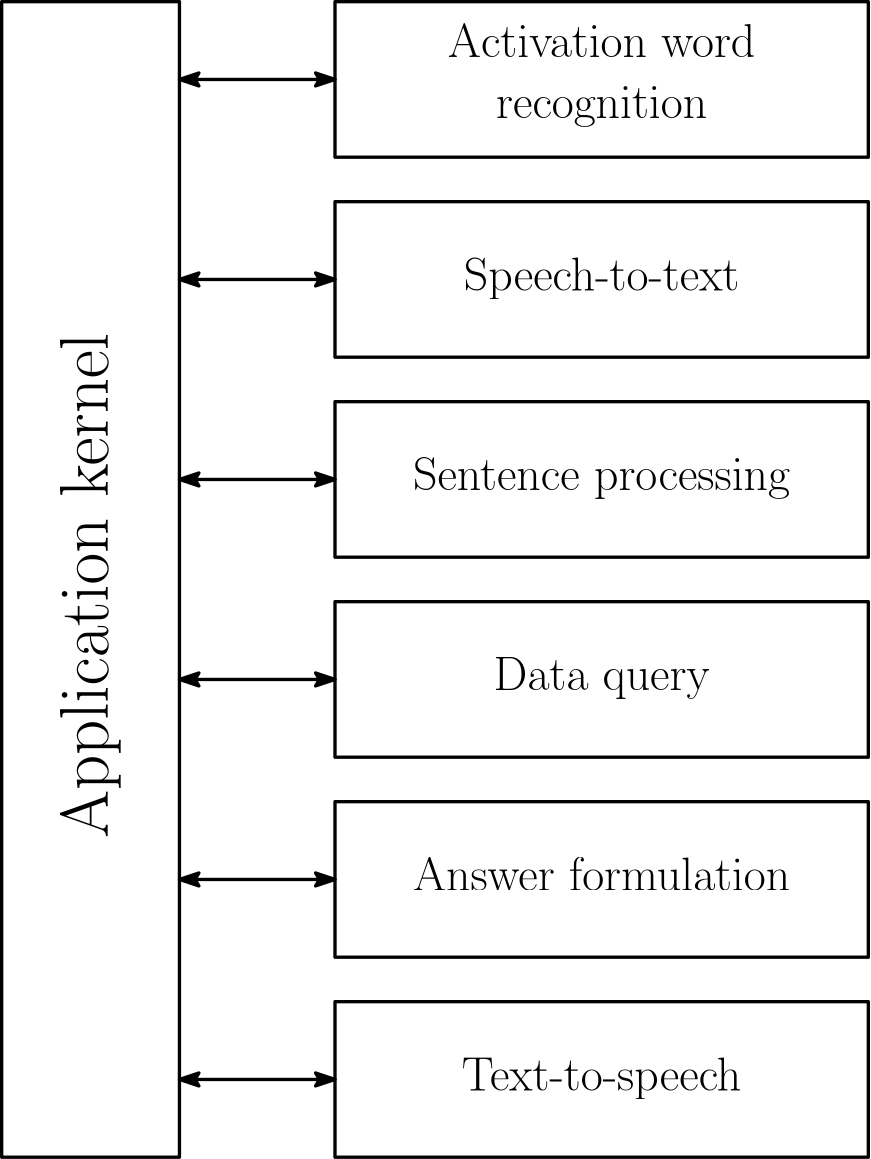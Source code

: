 <?xml version="1.0"?>
<!DOCTYPE ipe SYSTEM "ipe.dtd">
<ipe version="70005" creator="Ipe 7.1.4">
<info created="D:20160316133418" modified="D:20160316133649"/>
<ipestyle name="basic">
<symbol name="arrow/arc(spx)">
<path stroke="sym-stroke" fill="sym-stroke" pen="sym-pen">
0 0 m
-1 0.333 l
-1 -0.333 l
h
</path>
</symbol>
<symbol name="arrow/farc(spx)">
<path stroke="sym-stroke" fill="white" pen="sym-pen">
0 0 m
-1 0.333 l
-1 -0.333 l
h
</path>
</symbol>
<symbol name="mark/circle(sx)" transformations="translations">
<path fill="sym-stroke">
0.6 0 0 0.6 0 0 e
0.4 0 0 0.4 0 0 e
</path>
</symbol>
<symbol name="mark/disk(sx)" transformations="translations">
<path fill="sym-stroke">
0.6 0 0 0.6 0 0 e
</path>
</symbol>
<symbol name="mark/fdisk(sfx)" transformations="translations">
<group>
<path fill="sym-fill">
0.5 0 0 0.5 0 0 e
</path>
<path fill="sym-stroke" fillrule="eofill">
0.6 0 0 0.6 0 0 e
0.4 0 0 0.4 0 0 e
</path>
</group>
</symbol>
<symbol name="mark/box(sx)" transformations="translations">
<path fill="sym-stroke" fillrule="eofill">
-0.6 -0.6 m
0.6 -0.6 l
0.6 0.6 l
-0.6 0.6 l
h
-0.4 -0.4 m
0.4 -0.4 l
0.4 0.4 l
-0.4 0.4 l
h
</path>
</symbol>
<symbol name="mark/square(sx)" transformations="translations">
<path fill="sym-stroke">
-0.6 -0.6 m
0.6 -0.6 l
0.6 0.6 l
-0.6 0.6 l
h
</path>
</symbol>
<symbol name="mark/fsquare(sfx)" transformations="translations">
<group>
<path fill="sym-fill">
-0.5 -0.5 m
0.5 -0.5 l
0.5 0.5 l
-0.5 0.5 l
h
</path>
<path fill="sym-stroke" fillrule="eofill">
-0.6 -0.6 m
0.6 -0.6 l
0.6 0.6 l
-0.6 0.6 l
h
-0.4 -0.4 m
0.4 -0.4 l
0.4 0.4 l
-0.4 0.4 l
h
</path>
</group>
</symbol>
<symbol name="mark/cross(sx)" transformations="translations">
<group>
<path fill="sym-stroke">
-0.43 -0.57 m
0.57 0.43 l
0.43 0.57 l
-0.57 -0.43 l
h
</path>
<path fill="sym-stroke">
-0.43 0.57 m
0.57 -0.43 l
0.43 -0.57 l
-0.57 0.43 l
h
</path>
</group>
</symbol>
<symbol name="arrow/fnormal(spx)">
<path stroke="sym-stroke" fill="white" pen="sym-pen">
0 0 m
-1 0.333 l
-1 -0.333 l
h
</path>
</symbol>
<symbol name="arrow/pointed(spx)">
<path stroke="sym-stroke" fill="sym-stroke" pen="sym-pen">
0 0 m
-1 0.333 l
-0.8 0 l
-1 -0.333 l
h
</path>
</symbol>
<symbol name="arrow/fpointed(spx)">
<path stroke="sym-stroke" fill="white" pen="sym-pen">
0 0 m
-1 0.333 l
-0.8 0 l
-1 -0.333 l
h
</path>
</symbol>
<symbol name="arrow/linear(spx)">
<path stroke="sym-stroke" pen="sym-pen">
-1 0.333 m
0 0 l
-1 -0.333 l
</path>
</symbol>
<symbol name="arrow/fdouble(spx)">
<path stroke="sym-stroke" fill="white" pen="sym-pen">
0 0 m
-1 0.333 l
-1 -0.333 l
h
-1 0 m
-2 0.333 l
-2 -0.333 l
h
</path>
</symbol>
<symbol name="arrow/double(spx)">
<path stroke="sym-stroke" fill="sym-stroke" pen="sym-pen">
0 0 m
-1 0.333 l
-1 -0.333 l
h
-1 0 m
-2 0.333 l
-2 -0.333 l
h
</path>
</symbol>
<pen name="heavier" value="0.8"/>
<pen name="fat" value="1.2"/>
<pen name="ultrafat" value="2"/>
<symbolsize name="large" value="5"/>
<symbolsize name="small" value="2"/>
<symbolsize name="tiny" value="1.1"/>
<arrowsize name="large" value="10"/>
<arrowsize name="small" value="5"/>
<arrowsize name="tiny" value="3"/>
<color name="red" value="1 0 0"/>
<color name="green" value="0 1 0"/>
<color name="blue" value="0 0 1"/>
<color name="yellow" value="1 1 0"/>
<color name="orange" value="1 0.647 0"/>
<color name="gold" value="1 0.843 0"/>
<color name="purple" value="0.627 0.125 0.941"/>
<color name="gray" value="0.745"/>
<color name="brown" value="0.647 0.165 0.165"/>
<color name="navy" value="0 0 0.502"/>
<color name="pink" value="1 0.753 0.796"/>
<color name="seagreen" value="0.18 0.545 0.341"/>
<color name="turquoise" value="0.251 0.878 0.816"/>
<color name="violet" value="0.933 0.51 0.933"/>
<color name="darkblue" value="0 0 0.545"/>
<color name="darkcyan" value="0 0.545 0.545"/>
<color name="darkgray" value="0.663"/>
<color name="darkgreen" value="0 0.392 0"/>
<color name="darkmagenta" value="0.545 0 0.545"/>
<color name="darkorange" value="1 0.549 0"/>
<color name="darkred" value="0.545 0 0"/>
<color name="lightblue" value="0.678 0.847 0.902"/>
<color name="lightcyan" value="0.878 1 1"/>
<color name="lightgray" value="0.827"/>
<color name="lightgreen" value="0.565 0.933 0.565"/>
<color name="lightyellow" value="1 1 0.878"/>
<dashstyle name="dashed" value="[4] 0"/>
<dashstyle name="dotted" value="[1 3] 0"/>
<dashstyle name="dash dotted" value="[4 2 1 2] 0"/>
<dashstyle name="dash dot dotted" value="[4 2 1 2 1 2] 0"/>
<textsize name="large" value="\large"/>
<textsize name="Large" value="\Large"/>
<textsize name="LARGE" value="\LARGE"/>
<textsize name="huge" value="\huge"/>
<textsize name="Huge" value="\Huge"/>
<textsize name="small" value="\small"/>
<textsize name="footnote" value="\footnotesize"/>
<textsize name="tiny" value="\tiny"/>
<textstyle name="center" begin="\begin{center}" end="\end{center}"/>
<textstyle name="itemize" begin="\begin{itemize}" end="\end{itemize}"/>
<textstyle name="item" begin="\begin{itemize}\item{}" end="\end{itemize}"/>
<gridsize name="4 pts" value="4"/>
<gridsize name="8 pts (~3 mm)" value="8"/>
<gridsize name="16 pts (~6 mm)" value="16"/>
<gridsize name="32 pts (~12 mm)" value="32"/>
<gridsize name="10 pts (~3.5 mm)" value="10"/>
<gridsize name="20 pts (~7 mm)" value="20"/>
<gridsize name="14 pts (~5 mm)" value="14"/>
<gridsize name="28 pts (~10 mm)" value="28"/>
<gridsize name="56 pts (~20 mm)" value="56"/>
<anglesize name="90 deg" value="90"/>
<anglesize name="60 deg" value="60"/>
<anglesize name="45 deg" value="45"/>
<anglesize name="30 deg" value="30"/>
<anglesize name="22.5 deg" value="22.5"/>
<tiling name="falling" angle="-60" step="4" width="1"/>
<tiling name="rising" angle="30" step="4" width="1"/>
</ipestyle>
<page>
<layer name="alpha"/>
<view layers="alpha" active="alpha"/>
<text layer="alpha" matrix="0 3.4006 0 0 53 289.928" transformations="rigid" pos="60 18" stroke="black" type="minipage" width="240" height="13.505" depth="8.53" valign="top" size="Huge" style="center">Application kernel</text>
<text matrix="1 0 0 1 -20 -36" transformations="translations" pos="180 768" stroke="black" type="minipage" width="176" height="10.144" depth="5.16" valign="top" size="LARGE" style="center">Speech-to-text</text>
<text matrix="1 0 0 1 -20 48" transformations="translations" pos="180 768" stroke="black" type="minipage" width="176" height="21.082" depth="16.14" valign="top" size="LARGE" style="center">Activation word recognition</text>
<text matrix="1 0 0 1 -20 -108" transformations="translations" pos="180 768" stroke="black" type="minipage" width="176" height="10.04" depth="5.07" valign="top" size="LARGE" style="center">Sentence processing</text>
<text matrix="1 0 0 1 -20 -180" transformations="translations" pos="180 768" stroke="black" type="minipage" width="176" height="10.04" depth="5.07" valign="top" size="LARGE" style="center">Data query</text>
<text matrix="1 0 0 1 -20 -324" transformations="translations" pos="180 768" stroke="black" type="minipage" width="176" height="10.144" depth="5.16" valign="top" size="LARGE" style="center">Text-to-speech</text>
<path stroke="black" pen="fat">
152 824 m
152 768 l
344 768 l
344 824 l
h
</path>
<path matrix="1 0 0 1 0 -72" stroke="black" pen="fat">
152 824 m
152 768 l
344 768 l
344 824 l
h
</path>
<path matrix="1 0 0 1 0 -144" stroke="black" pen="fat">
152 824 m
152 768 l
344 768 l
344 824 l
h
</path>
<path matrix="1 0 0 1 0 -216" stroke="black" pen="fat">
152 824 m
152 768 l
344 768 l
344 824 l
h
</path>
<path matrix="1 0 0 1 0 -288" stroke="black" pen="fat">
152 824 m
152 768 l
344 768 l
344 824 l
h
</path>
<text matrix="1 0 0 1 -20 -252" transformations="translations" pos="180 768" stroke="black" type="minipage" width="176" height="8.465" depth="3.49" valign="top" size="LARGE" style="center">Answer formulation</text>
<path matrix="1 0 0 1 0 -360" stroke="black" pen="fat">
152 824 m
152 768 l
344 768 l
344 824 l
h
</path>
<path stroke="black" pen="fat">
96 824 m
96 408 l
32 408 l
32 824 l
h
</path>
<path stroke="black" pen="fat" arrow="pointed/normal" rarrow="pointed/normal">
152 796 m
96 796 l
</path>
<path matrix="1 0 0 1 0 -72" stroke="black" pen="fat" arrow="pointed/normal" rarrow="pointed/normal">
152 796 m
96 796 l
</path>
<path matrix="1 0 0 1 0 -144" stroke="black" pen="fat" arrow="pointed/normal" rarrow="pointed/normal">
152 796 m
96 796 l
</path>
<path matrix="1 0 0 1 0 -216" stroke="black" pen="fat" arrow="pointed/normal" rarrow="pointed/normal">
152 796 m
96 796 l
</path>
<path matrix="1 0 0 1 0 -288" stroke="black" pen="fat" arrow="pointed/normal" rarrow="pointed/normal">
152 796 m
96 796 l
</path>
<path matrix="1 0 0 1 0 -360" stroke="black" pen="fat" arrow="pointed/normal" rarrow="pointed/normal">
152 796 m
96 796 l
</path>
</page>
</ipe>

